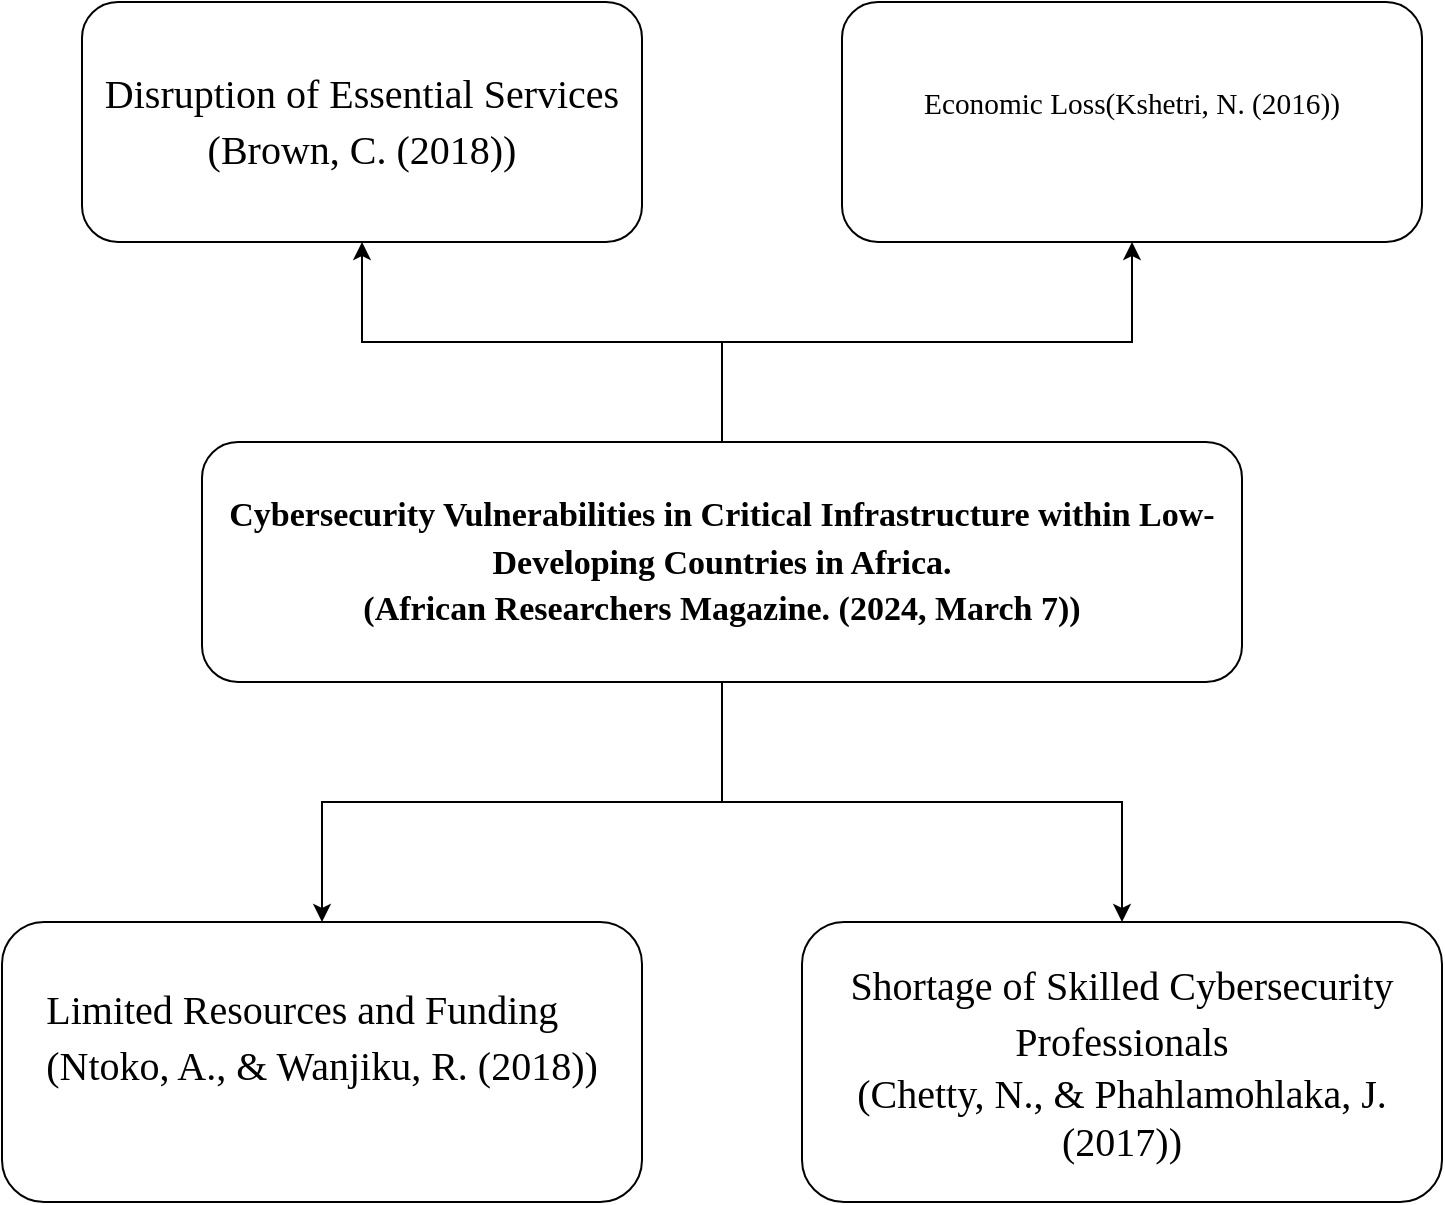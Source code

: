 <mxfile version="24.4.7" type="github">
  <diagram name="Page-1" id="ofCjfKJO8BuFq5yXyWCo">
    <mxGraphModel dx="1380" dy="1902" grid="1" gridSize="10" guides="1" tooltips="1" connect="1" arrows="1" fold="1" page="1" pageScale="1" pageWidth="850" pageHeight="1100" math="0" shadow="0">
      <root>
        <mxCell id="0" />
        <mxCell id="1" parent="0" />
        <mxCell id="ubxCL5xXY2yEDinQhzXY-3" value="" style="edgeStyle=orthogonalEdgeStyle;rounded=0;orthogonalLoop=1;jettySize=auto;html=1;" edge="1" parent="1" source="ubxCL5xXY2yEDinQhzXY-1" target="ubxCL5xXY2yEDinQhzXY-2">
          <mxGeometry relative="1" as="geometry" />
        </mxCell>
        <mxCell id="ubxCL5xXY2yEDinQhzXY-7" value="" style="edgeStyle=orthogonalEdgeStyle;rounded=0;orthogonalLoop=1;jettySize=auto;html=1;" edge="1" parent="1" source="ubxCL5xXY2yEDinQhzXY-1" target="ubxCL5xXY2yEDinQhzXY-6">
          <mxGeometry relative="1" as="geometry" />
        </mxCell>
        <mxCell id="ubxCL5xXY2yEDinQhzXY-9" value="" style="edgeStyle=orthogonalEdgeStyle;rounded=0;orthogonalLoop=1;jettySize=auto;html=1;" edge="1" parent="1" source="ubxCL5xXY2yEDinQhzXY-1" target="ubxCL5xXY2yEDinQhzXY-8">
          <mxGeometry relative="1" as="geometry" />
        </mxCell>
        <mxCell id="ubxCL5xXY2yEDinQhzXY-1" value="&lt;span style=&quot;font-size: 17px;&quot; id=&quot;docs-internal-guid-d5546918-7fff-56a0-d6ca-5dcf170bf663&quot;&gt;&lt;p style=&quot;font-size: 17px; font-weight: 700; line-height: 1.38; margin-top: 0pt; margin-bottom: 0pt;&quot; dir=&quot;ltr&quot;&gt;&lt;span style=&quot;background-color: transparent; font-variant-numeric: normal; font-variant-east-asian: normal; font-variant-alternates: normal; font-variant-position: normal; vertical-align: baseline; white-space-collapse: preserve; font-size: 17px;&quot;&gt;Cybersecurity Vulnerabilities in Critical Infrastructure within Low-Developing Countries in Africa.&lt;/span&gt;&lt;/p&gt;&lt;p style=&quot;font-size: 17px; font-weight: 700; line-height: 1.38; margin-top: 0pt; margin-bottom: 0pt;&quot; dir=&quot;ltr&quot;&gt;&lt;span style=&quot;background-color: transparent; white-space-collapse: preserve; font-variant-numeric: normal; font-variant-east-asian: normal; font-variant-alternates: normal; font-variant-position: normal; vertical-align: baseline; font-size: 17px;&quot;&gt;(&lt;/span&gt;&lt;span style=&quot;background-color: transparent; white-space-collapse: preserve; font-size: 17px;&quot;&gt;African Researchers Magazine. (2024, March 7)&lt;/span&gt;&lt;span style=&quot;background-color: transparent; white-space-collapse: preserve; font-size: 17px;&quot;&gt;)&lt;/span&gt;&lt;/p&gt;&lt;/span&gt;" style="rounded=1;whiteSpace=wrap;html=1;fontSize=17;align=center;fontFamily=Times New Roman;" vertex="1" parent="1">
          <mxGeometry x="220" y="180" width="520" height="120" as="geometry" />
        </mxCell>
        <mxCell id="ubxCL5xXY2yEDinQhzXY-2" value="&lt;span id=&quot;docs-internal-guid-b1ecaa4f-7fff-11c7-dbd0-22590b0f3346&quot; style=&quot;&quot;&gt;&lt;p dir=&quot;ltr&quot; style=&quot;line-height:1.38;text-align: justify;margin-top:0pt;margin-bottom:0pt;&quot;&gt;&lt;span style=&quot;background-color: transparent; font-variant-numeric: normal; font-variant-east-asian: normal; font-variant-alternates: normal; font-variant-position: normal; vertical-align: baseline; white-space-collapse: preserve;&quot;&gt;Limited Resources and Funding&lt;/span&gt;&lt;/p&gt;&lt;div style=&quot;&quot;&gt;&lt;span style=&quot;background-color: transparent; font-variant-numeric: normal; font-variant-east-asian: normal; font-variant-alternates: normal; font-variant-position: normal; vertical-align: baseline; white-space-collapse: preserve;&quot;&gt;&lt;span id=&quot;docs-internal-guid-ebc997b7-7fff-8e79-dcb2-c1bd8a740b65&quot;&gt;&lt;p dir=&quot;ltr&quot; style=&quot;line-height:1.38;text-align: justify;margin-top:0pt;margin-bottom:0pt;&quot;&gt;&lt;span style=&quot;background-color: transparent; font-variant-numeric: normal; font-variant-east-asian: normal; font-variant-alternates: normal; font-variant-position: normal; vertical-align: baseline;&quot;&gt;(Ntoko, A., &amp;amp; Wanjiku, R. (2018))&lt;/span&gt;&lt;/p&gt;&lt;div&gt;&lt;span style=&quot;background-color: transparent; font-variant-numeric: normal; font-variant-east-asian: normal; font-variant-alternates: normal; font-variant-position: normal; vertical-align: baseline;&quot;&gt;&lt;br&gt;&lt;/span&gt;&lt;/div&gt;&lt;/span&gt;&lt;/span&gt;&lt;/div&gt;&lt;/span&gt;" style="whiteSpace=wrap;html=1;fontSize=20;rounded=1;fontFamily=Times New Roman;" vertex="1" parent="1">
          <mxGeometry x="120" y="420" width="320" height="140" as="geometry" />
        </mxCell>
        <mxCell id="ubxCL5xXY2yEDinQhzXY-4" value="&lt;span id=&quot;docs-internal-guid-3f9f2b22-7fff-f455-dcc7-1cabe4b695e3&quot; style=&quot;font-size: 20px;&quot;&gt;&lt;p style=&quot;line-height: 1.38; margin-top: 0pt; margin-bottom: 0pt; font-size: 20px;&quot; dir=&quot;ltr&quot;&gt;&lt;span style=&quot;font-size: 20px; background-color: transparent; font-variant-numeric: normal; font-variant-east-asian: normal; font-variant-alternates: normal; font-variant-position: normal; vertical-align: baseline; white-space-collapse: preserve;&quot;&gt;Shortage of Skilled Cybersecurity Professionals&lt;/span&gt;&lt;/p&gt;&lt;div style=&quot;font-size: 20px;&quot;&gt;&lt;span style=&quot;font-size: 20px; background-color: transparent; font-variant-numeric: normal; font-variant-east-asian: normal; font-variant-alternates: normal; font-variant-position: normal; vertical-align: baseline; white-space-collapse: preserve;&quot;&gt;(&lt;/span&gt;&lt;span style=&quot;background-color: transparent; font-size: 20px; white-space-collapse: preserve;&quot;&gt;Chetty, N., &amp;amp; Phahlamohlaka, J. (2017)&lt;/span&gt;&lt;span style=&quot;background-color: transparent; font-size: 20px; white-space-collapse: preserve;&quot;&gt;)&lt;/span&gt;&lt;/div&gt;&lt;/span&gt;" style="whiteSpace=wrap;html=1;fontSize=20;rounded=1;fontFamily=Times New Roman;align=center;" vertex="1" parent="1">
          <mxGeometry x="520" y="420" width="320" height="140" as="geometry" />
        </mxCell>
        <mxCell id="ubxCL5xXY2yEDinQhzXY-5" value="" style="edgeStyle=orthogonalEdgeStyle;rounded=0;orthogonalLoop=1;jettySize=auto;html=1;entryX=0.5;entryY=0;entryDx=0;entryDy=0;" edge="1" parent="1" source="ubxCL5xXY2yEDinQhzXY-1" target="ubxCL5xXY2yEDinQhzXY-4">
          <mxGeometry relative="1" as="geometry">
            <mxPoint x="630" y="390" as="sourcePoint" />
            <mxPoint x="450" y="550" as="targetPoint" />
          </mxGeometry>
        </mxCell>
        <mxCell id="ubxCL5xXY2yEDinQhzXY-6" value="&lt;span id=&quot;docs-internal-guid-3342cd81-7fff-5f3c-7c11-999b42f3363c&quot;&gt;&lt;p style=&quot;line-height:1.38;text-align: justify;margin-top:0pt;margin-bottom:0pt;&quot; dir=&quot;ltr&quot;&gt;&lt;span style=&quot;font-size: 11pt; font-family: &amp;quot;Times New Roman&amp;quot;, serif; background-color: transparent; font-variant-numeric: normal; font-variant-east-asian: normal; font-variant-alternates: normal; font-variant-position: normal; vertical-align: baseline; white-space-collapse: preserve;&quot;&gt;Economic Loss(Kshetri, N. (2016))&lt;/span&gt;&lt;/p&gt;&lt;div&gt;&lt;span style=&quot;font-size: 11pt; font-family: &amp;quot;Times New Roman&amp;quot;, serif; background-color: transparent; font-variant-numeric: normal; font-variant-east-asian: normal; font-variant-alternates: normal; font-variant-position: normal; vertical-align: baseline; white-space-collapse: preserve;&quot;&gt;&lt;br&gt;&lt;/span&gt;&lt;/div&gt;&lt;/span&gt;" style="whiteSpace=wrap;html=1;fontSize=17;fontFamily=Times New Roman;rounded=1;" vertex="1" parent="1">
          <mxGeometry x="540" y="-40" width="290" height="120" as="geometry" />
        </mxCell>
        <mxCell id="ubxCL5xXY2yEDinQhzXY-8" value="&lt;span style=&quot;font-size: 20px;&quot; id=&quot;docs-internal-guid-3ca64abf-7fff-434b-6071-4c1622a3fff9&quot;&gt;&lt;p style=&quot;line-height:1.38;text-align: justify;margin-top:0pt;margin-bottom:0pt;&quot; dir=&quot;ltr&quot;&gt;&lt;span style=&quot;font-family: &amp;quot;Times New Roman&amp;quot;, serif; background-color: transparent; font-variant-numeric: normal; font-variant-east-asian: normal; font-variant-alternates: normal; font-variant-position: normal; vertical-align: baseline; white-space-collapse: preserve;&quot;&gt;Disruption of Essential Services&lt;/span&gt;&lt;/p&gt;&lt;p style=&quot;line-height: 1.38; margin-top: 0pt; margin-bottom: 0pt;&quot; dir=&quot;ltr&quot;&gt;&lt;span style=&quot;font-family: &amp;quot;Times New Roman&amp;quot;, serif; background-color: transparent; font-variant-numeric: normal; font-variant-east-asian: normal; font-variant-alternates: normal; font-variant-position: normal; vertical-align: baseline; white-space-collapse: preserve;&quot;&gt;(Brown, C. (2018))&lt;/span&gt;&lt;/p&gt;&lt;/span&gt;" style="whiteSpace=wrap;html=1;fontSize=17;fontFamily=Times New Roman;rounded=1;" vertex="1" parent="1">
          <mxGeometry x="160" y="-40" width="280" height="120" as="geometry" />
        </mxCell>
      </root>
    </mxGraphModel>
  </diagram>
</mxfile>
